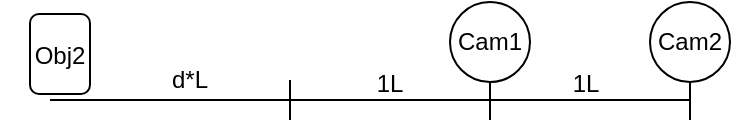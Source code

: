 <mxfile version="22.0.8" type="device">
  <diagram name="Page-1" id="mb4PbYeWeNAP4ctZTTHn">
    <mxGraphModel dx="718" dy="408" grid="1" gridSize="10" guides="1" tooltips="1" connect="1" arrows="1" fold="1" page="1" pageScale="1" pageWidth="850" pageHeight="1100" math="0" shadow="0">
      <root>
        <mxCell id="0" />
        <mxCell id="1" parent="0" />
        <mxCell id="qgsQZ8EboH2lGzhNuOHC-1" value="" style="endArrow=none;html=1;rounded=0;" edge="1" parent="1">
          <mxGeometry width="50" height="50" relative="1" as="geometry">
            <mxPoint x="240" y="150" as="sourcePoint" />
            <mxPoint x="560" y="150" as="targetPoint" />
          </mxGeometry>
        </mxCell>
        <mxCell id="qgsQZ8EboH2lGzhNuOHC-2" value="" style="endArrow=none;html=1;rounded=0;" edge="1" parent="1">
          <mxGeometry width="50" height="50" relative="1" as="geometry">
            <mxPoint x="360" y="160" as="sourcePoint" />
            <mxPoint x="360" y="140" as="targetPoint" />
          </mxGeometry>
        </mxCell>
        <mxCell id="qgsQZ8EboH2lGzhNuOHC-3" value="" style="endArrow=none;html=1;rounded=0;" edge="1" parent="1">
          <mxGeometry width="50" height="50" relative="1" as="geometry">
            <mxPoint x="460" y="160" as="sourcePoint" />
            <mxPoint x="460" y="130" as="targetPoint" />
          </mxGeometry>
        </mxCell>
        <mxCell id="qgsQZ8EboH2lGzhNuOHC-4" value="1L" style="text;html=1;strokeColor=none;fillColor=none;align=center;verticalAlign=middle;whiteSpace=wrap;rounded=0;" vertex="1" parent="1">
          <mxGeometry x="380" y="127" width="60" height="30" as="geometry" />
        </mxCell>
        <mxCell id="qgsQZ8EboH2lGzhNuOHC-5" value="1L" style="text;html=1;strokeColor=none;fillColor=none;align=center;verticalAlign=middle;whiteSpace=wrap;rounded=0;" vertex="1" parent="1">
          <mxGeometry x="478" y="127" width="60" height="30" as="geometry" />
        </mxCell>
        <mxCell id="qgsQZ8EboH2lGzhNuOHC-6" value="d*L" style="text;html=1;strokeColor=none;fillColor=none;align=center;verticalAlign=middle;whiteSpace=wrap;rounded=0;" vertex="1" parent="1">
          <mxGeometry x="280" y="125" width="60" height="30" as="geometry" />
        </mxCell>
        <mxCell id="qgsQZ8EboH2lGzhNuOHC-7" value="" style="rounded=1;whiteSpace=wrap;html=1;" vertex="1" parent="1">
          <mxGeometry x="230" y="107" width="30" height="40" as="geometry" />
        </mxCell>
        <mxCell id="qgsQZ8EboH2lGzhNuOHC-8" value="Obj2" style="text;html=1;strokeColor=none;fillColor=none;align=center;verticalAlign=middle;whiteSpace=wrap;rounded=0;" vertex="1" parent="1">
          <mxGeometry x="215" y="113" width="60" height="30" as="geometry" />
        </mxCell>
        <mxCell id="qgsQZ8EboH2lGzhNuOHC-9" value="Cam1" style="ellipse;whiteSpace=wrap;html=1;aspect=fixed;" vertex="1" parent="1">
          <mxGeometry x="440" y="101" width="40" height="40" as="geometry" />
        </mxCell>
        <mxCell id="qgsQZ8EboH2lGzhNuOHC-12" value="" style="endArrow=none;html=1;rounded=0;" edge="1" parent="1">
          <mxGeometry width="50" height="50" relative="1" as="geometry">
            <mxPoint x="560" y="160" as="sourcePoint" />
            <mxPoint x="560" y="130" as="targetPoint" />
          </mxGeometry>
        </mxCell>
        <mxCell id="qgsQZ8EboH2lGzhNuOHC-10" value="Cam2" style="ellipse;whiteSpace=wrap;html=1;aspect=fixed;" vertex="1" parent="1">
          <mxGeometry x="540" y="101" width="40" height="40" as="geometry" />
        </mxCell>
      </root>
    </mxGraphModel>
  </diagram>
</mxfile>
